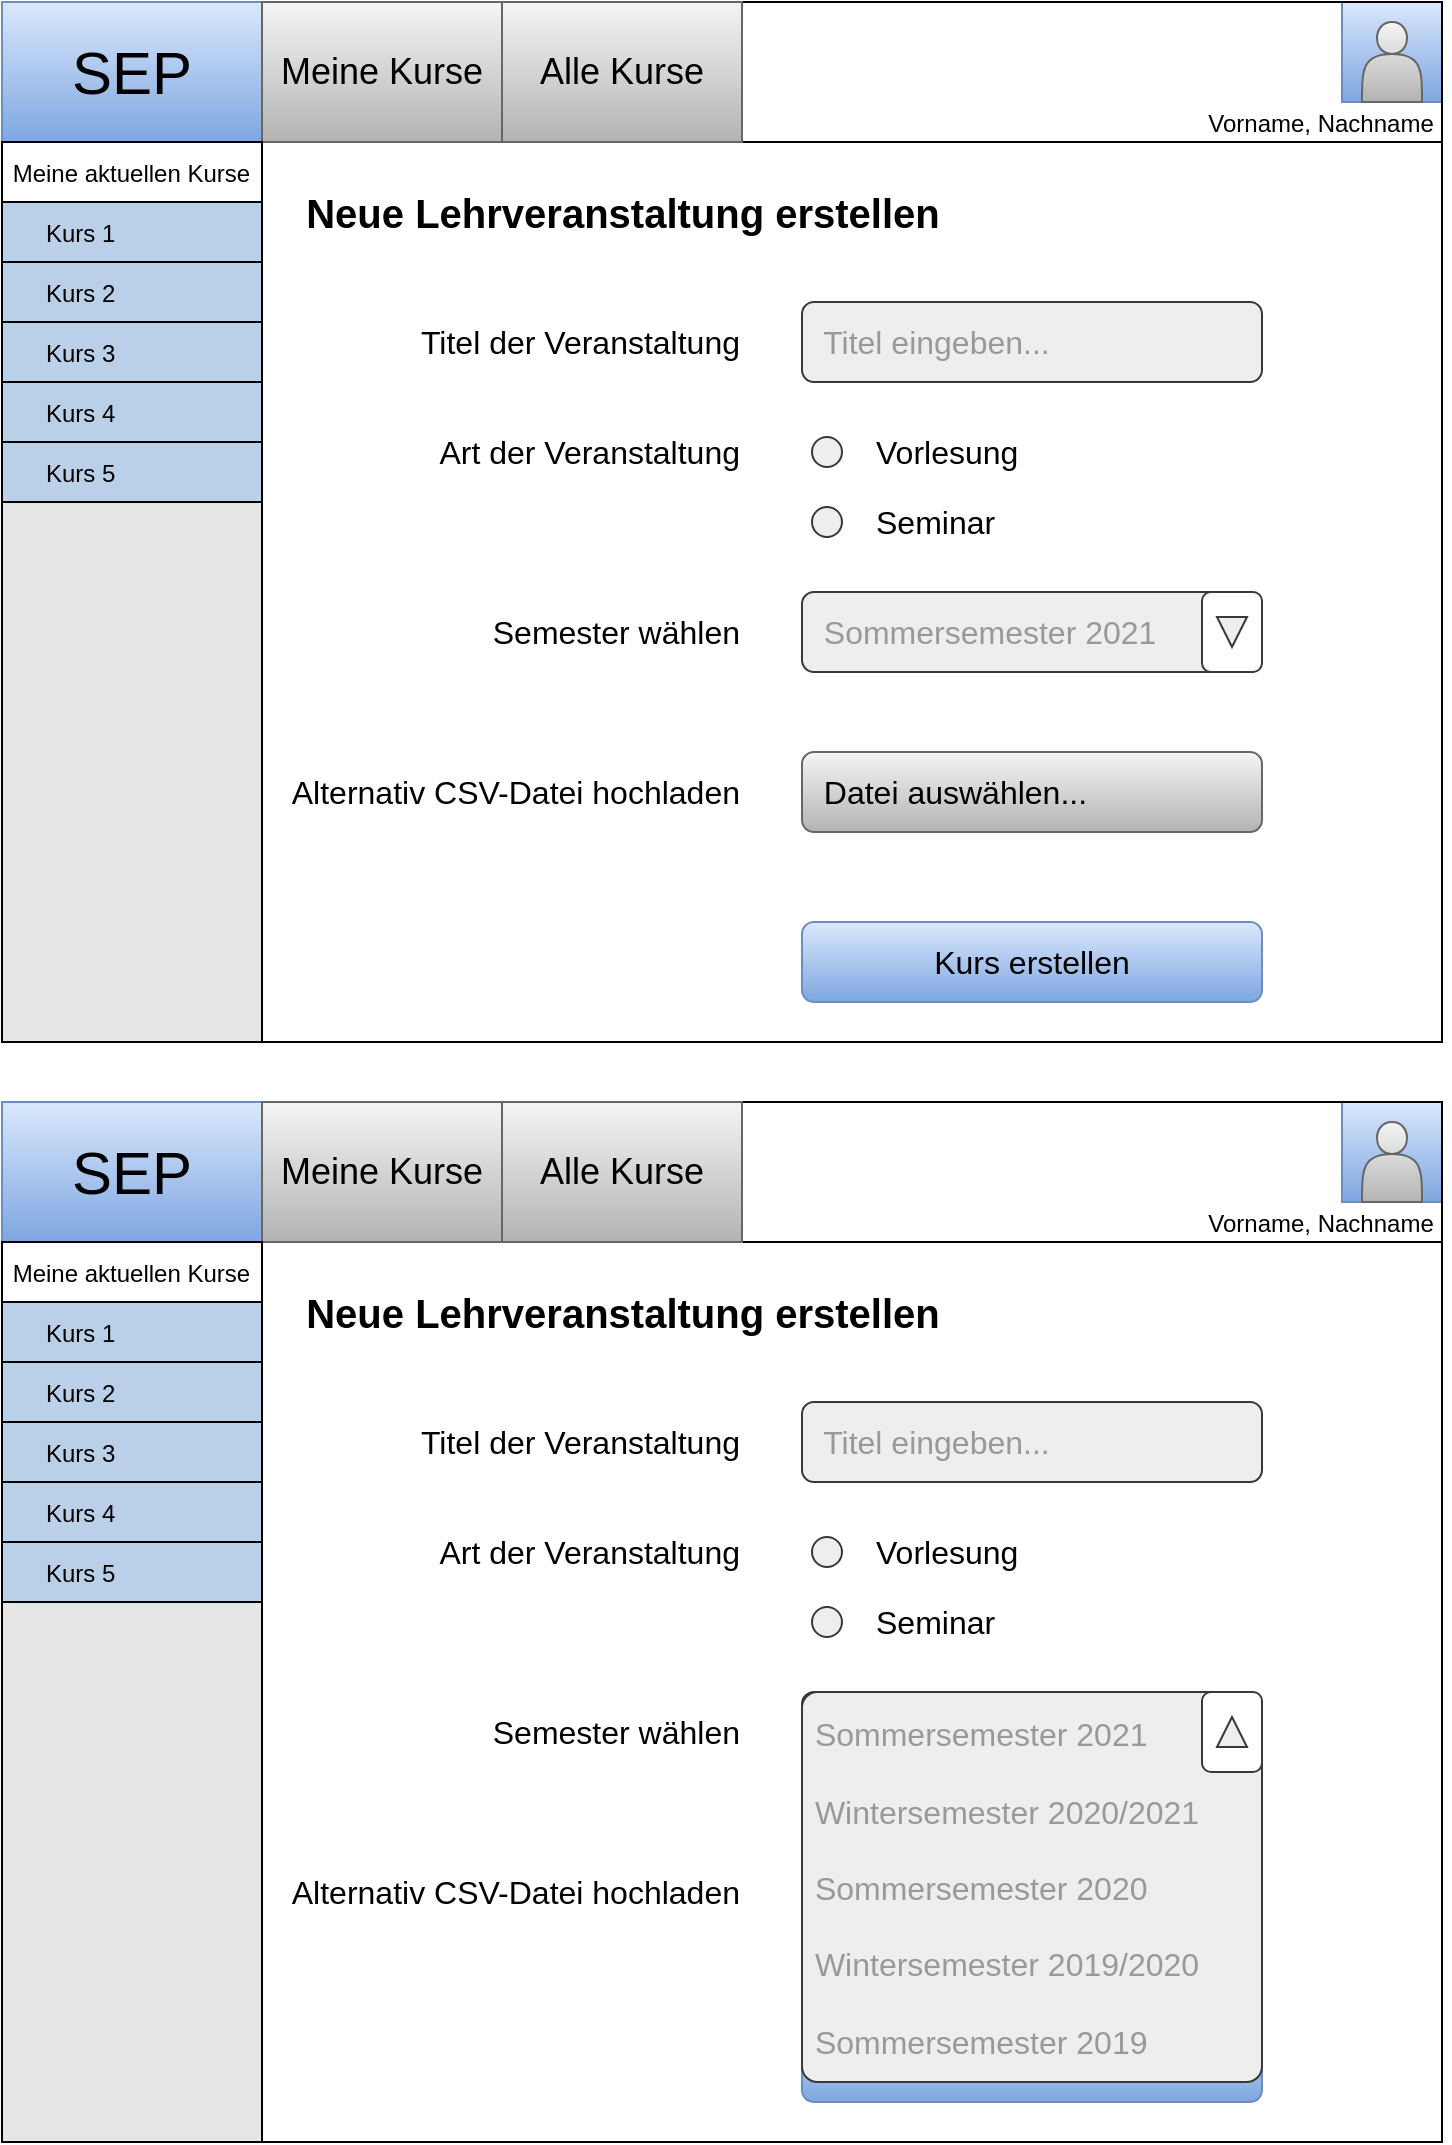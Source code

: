 <mxfile version="14.5.1" type="device"><diagram id="0f1__4ZjqK37DvefH6T0" name="Seite-1"><mxGraphModel dx="1088" dy="968" grid="1" gridSize="10" guides="1" tooltips="1" connect="1" arrows="1" fold="1" page="1" pageScale="1" pageWidth="827" pageHeight="1169" math="0" shadow="0"><root><mxCell id="0"/><mxCell id="1" parent="0"/><mxCell id="93vOa4ZxpsT-VUbInyzU-2" value="Kurs erstellen" style="rounded=1;whiteSpace=wrap;html=1;labelBackgroundColor=none;fillColor=#dae8fc;fontFamily=Helvetica;fontSize=16;align=center;strokeColor=#6c8ebf;gradientColor=#7ea6e0;" vertex="1" parent="1"><mxGeometry x="420" y="1020" width="230" height="40" as="geometry"/></mxCell><mxCell id="BvSWgqwvTsa5Hxtcu00I-50" value="&amp;nbsp;Sommersemester 2021" style="rounded=1;whiteSpace=wrap;html=1;labelBackgroundColor=none;fillColor=#eeeeee;fontFamily=Helvetica;fontSize=16;align=left;strokeColor=#36393d;fontColor=#999999;" parent="1" vertex="1"><mxGeometry x="420" y="855" width="230" height="40" as="geometry"/></mxCell><mxCell id="BvSWgqwvTsa5Hxtcu00I-4" value="" style="rounded=0;whiteSpace=wrap;html=1;fillColor=#dae8fc;gradientColor=#7ea6e0;strokeColor=#6c8ebf;" parent="1" vertex="1"><mxGeometry x="690" y="10" width="50" height="50" as="geometry"/></mxCell><mxCell id="BvSWgqwvTsa5Hxtcu00I-1" value="" style="rounded=0;whiteSpace=wrap;html=1;fillColor=none;" parent="1" vertex="1"><mxGeometry x="20" y="10" width="720" height="520" as="geometry"/></mxCell><mxCell id="BvSWgqwvTsa5Hxtcu00I-2" value="" style="rounded=0;whiteSpace=wrap;html=1;fillColor=none;" parent="1" vertex="1"><mxGeometry x="20" y="10" width="720" height="70" as="geometry"/></mxCell><mxCell id="BvSWgqwvTsa5Hxtcu00I-3" value="" style="shape=actor;whiteSpace=wrap;html=1;fillColor=#f5f5f5;strokeColor=#666666;gradientColor=#b3b3b3;" parent="1" vertex="1"><mxGeometry x="700" y="20" width="30" height="40" as="geometry"/></mxCell><mxCell id="BvSWgqwvTsa5Hxtcu00I-5" value="Vorname, Nachname" style="text;html=1;align=center;verticalAlign=middle;resizable=0;points=[];autosize=1;" parent="1" vertex="1"><mxGeometry x="614" y="61" width="130" height="20" as="geometry"/></mxCell><mxCell id="BvSWgqwvTsa5Hxtcu00I-6" value="&lt;font style=&quot;font-size: 30px&quot;&gt;SEP&lt;/font&gt;" style="rounded=0;whiteSpace=wrap;html=1;fillColor=#dae8fc;gradientColor=#7ea6e0;strokeColor=#6c8ebf;" parent="1" vertex="1"><mxGeometry x="20" y="10" width="130" height="70" as="geometry"/></mxCell><mxCell id="BvSWgqwvTsa5Hxtcu00I-7" value="&lt;font style=&quot;font-size: 18px&quot;&gt;Meine Kurse&lt;/font&gt;" style="rounded=0;whiteSpace=wrap;html=1;fillColor=#f5f5f5;gradientColor=#b3b3b3;strokeColor=#666666;" parent="1" vertex="1"><mxGeometry x="150" y="10" width="120" height="70" as="geometry"/></mxCell><mxCell id="BvSWgqwvTsa5Hxtcu00I-8" value="&lt;font style=&quot;font-size: 18px&quot;&gt;Alle Kurse&lt;/font&gt;" style="rounded=0;whiteSpace=wrap;html=1;fillColor=#f5f5f5;gradientColor=#b3b3b3;strokeColor=#666666;" parent="1" vertex="1"><mxGeometry x="270" y="10" width="120" height="70" as="geometry"/></mxCell><mxCell id="BvSWgqwvTsa5Hxtcu00I-9" value="" style="rounded=0;whiteSpace=wrap;html=1;fillColor=none;" parent="1" vertex="1"><mxGeometry x="20" y="80" width="130" height="450" as="geometry"/></mxCell><mxCell id="BvSWgqwvTsa5Hxtcu00I-11" value="Neue Lehrveranstaltung erstellen" style="text;align=center;verticalAlign=middle;resizable=0;points=[];autosize=1;fontSize=20;fontStyle=1;fontFamily=Helvetica;labelBackgroundColor=none;labelBorderColor=none;html=1;" parent="1" vertex="1"><mxGeometry x="165" y="100" width="330" height="30" as="geometry"/></mxCell><mxCell id="BvSWgqwvTsa5Hxtcu00I-12" value="&lt;font style=&quot;font-size: 16px;&quot;&gt;Titel der Veranstaltung&lt;/font&gt;" style="text;html=1;align=right;verticalAlign=middle;resizable=0;points=[];autosize=1;fontSize=16;fontFamily=Helvetica;fontColor=#000000;" parent="1" vertex="1"><mxGeometry x="220" y="170" width="170" height="20" as="geometry"/></mxCell><mxCell id="BvSWgqwvTsa5Hxtcu00I-13" value="&lt;font style=&quot;font-size: 16px;&quot;&gt;&amp;nbsp; Titel eingeben...&lt;/font&gt;" style="rounded=1;whiteSpace=wrap;html=1;labelBackgroundColor=none;fillColor=#eeeeee;fontFamily=Helvetica;fontSize=16;align=left;strokeColor=#36393d;fontColor=#999999;" parent="1" vertex="1"><mxGeometry x="420" y="160" width="230" height="40" as="geometry"/></mxCell><mxCell id="BvSWgqwvTsa5Hxtcu00I-14" value="Art der Veranstaltung" style="text;html=1;align=right;verticalAlign=middle;resizable=0;points=[];autosize=1;fontSize=16;fontFamily=Helvetica;" parent="1" vertex="1"><mxGeometry x="220" y="225" width="170" height="20" as="geometry"/></mxCell><mxCell id="BvSWgqwvTsa5Hxtcu00I-15" value="" style="ellipse;whiteSpace=wrap;html=1;aspect=fixed;labelBackgroundColor=none;fillColor=#eeeeee;fontFamily=Helvetica;fontSize=20;strokeColor=#36393d;" parent="1" vertex="1"><mxGeometry x="425" y="227.5" width="15" height="15" as="geometry"/></mxCell><mxCell id="BvSWgqwvTsa5Hxtcu00I-16" value="Vorlesung" style="text;html=1;align=left;verticalAlign=middle;resizable=0;points=[];autosize=1;fontSize=16;fontFamily=Helvetica;" parent="1" vertex="1"><mxGeometry x="455" y="225" width="90" height="20" as="geometry"/></mxCell><mxCell id="BvSWgqwvTsa5Hxtcu00I-18" value="Seminar" style="text;html=1;align=left;verticalAlign=middle;resizable=0;points=[];autosize=1;fontSize=16;fontFamily=Helvetica;" parent="1" vertex="1"><mxGeometry x="455" y="260" width="70" height="20" as="geometry"/></mxCell><mxCell id="BvSWgqwvTsa5Hxtcu00I-19" value="Semester wählen" style="text;html=1;align=right;verticalAlign=middle;resizable=0;points=[];autosize=1;fontSize=16;fontFamily=Helvetica;" parent="1" vertex="1"><mxGeometry x="250" y="315" width="140" height="20" as="geometry"/></mxCell><mxCell id="BvSWgqwvTsa5Hxtcu00I-20" value="&lt;font style=&quot;font-size: 16px;&quot;&gt;&amp;nbsp; Sommersemester 2021&lt;/font&gt;" style="rounded=1;whiteSpace=wrap;html=1;labelBackgroundColor=none;fillColor=#eeeeee;fontFamily=Helvetica;fontSize=16;align=left;strokeColor=#36393d;fontColor=#999999;" parent="1" vertex="1"><mxGeometry x="420" y="305" width="230" height="40" as="geometry"/></mxCell><mxCell id="BvSWgqwvTsa5Hxtcu00I-21" value="" style="rounded=1;whiteSpace=wrap;html=1;labelBackgroundColor=none;fontFamily=Helvetica;fontSize=20;strokeColor=#36393D;" parent="1" vertex="1"><mxGeometry x="620" y="305" width="30" height="40" as="geometry"/></mxCell><mxCell id="BvSWgqwvTsa5Hxtcu00I-22" value="" style="triangle;whiteSpace=wrap;html=1;labelBackgroundColor=none;fillColor=#eeeeee;fontFamily=Helvetica;fontSize=20;direction=south;strokeColor=#36393d;" parent="1" vertex="1"><mxGeometry x="627.5" y="317.5" width="15" height="15" as="geometry"/></mxCell><mxCell id="BvSWgqwvTsa5Hxtcu00I-23" value="Alternativ CSV-Datei hochladen" style="text;html=1;align=right;verticalAlign=middle;resizable=0;points=[];autosize=1;fontSize=16;fontFamily=Helvetica;" parent="1" vertex="1"><mxGeometry x="150" y="395" width="240" height="20" as="geometry"/></mxCell><mxCell id="BvSWgqwvTsa5Hxtcu00I-24" value="" style="ellipse;whiteSpace=wrap;html=1;aspect=fixed;labelBackgroundColor=none;fillColor=#eeeeee;fontFamily=Helvetica;fontSize=20;strokeColor=#36393d;" parent="1" vertex="1"><mxGeometry x="425" y="262.5" width="15" height="15" as="geometry"/></mxCell><mxCell id="BvSWgqwvTsa5Hxtcu00I-25" value="&lt;font style=&quot;font-size: 16px&quot;&gt;&amp;nbsp; Datei auswählen...&lt;/font&gt;" style="rounded=1;whiteSpace=wrap;html=1;labelBackgroundColor=none;fillColor=#f5f5f5;fontFamily=Helvetica;fontSize=16;align=left;strokeColor=#666666;gradientColor=#b3b3b3;" parent="1" vertex="1"><mxGeometry x="420" y="385" width="230" height="40" as="geometry"/></mxCell><mxCell id="BvSWgqwvTsa5Hxtcu00I-26" value="" style="rounded=0;whiteSpace=wrap;html=1;fillColor=#dae8fc;gradientColor=#7ea6e0;strokeColor=#6c8ebf;" parent="1" vertex="1"><mxGeometry x="690" y="560" width="50" height="50" as="geometry"/></mxCell><mxCell id="BvSWgqwvTsa5Hxtcu00I-27" value="" style="rounded=0;whiteSpace=wrap;html=1;fillColor=none;" parent="1" vertex="1"><mxGeometry x="20" y="560" width="720" height="520" as="geometry"/></mxCell><mxCell id="BvSWgqwvTsa5Hxtcu00I-28" value="" style="rounded=0;whiteSpace=wrap;html=1;fillColor=none;" parent="1" vertex="1"><mxGeometry x="20" y="560" width="720" height="70" as="geometry"/></mxCell><mxCell id="BvSWgqwvTsa5Hxtcu00I-29" value="" style="shape=actor;whiteSpace=wrap;html=1;fillColor=#f5f5f5;strokeColor=#666666;gradientColor=#b3b3b3;" parent="1" vertex="1"><mxGeometry x="700" y="570" width="30" height="40" as="geometry"/></mxCell><mxCell id="BvSWgqwvTsa5Hxtcu00I-30" value="Vorname, Nachname" style="text;html=1;align=center;verticalAlign=middle;resizable=0;points=[];autosize=1;" parent="1" vertex="1"><mxGeometry x="614" y="611" width="130" height="20" as="geometry"/></mxCell><mxCell id="BvSWgqwvTsa5Hxtcu00I-31" value="&lt;font style=&quot;font-size: 30px&quot;&gt;SEP&lt;/font&gt;" style="rounded=0;whiteSpace=wrap;html=1;fillColor=#dae8fc;gradientColor=#7ea6e0;strokeColor=#6c8ebf;" parent="1" vertex="1"><mxGeometry x="20" y="560" width="130" height="70" as="geometry"/></mxCell><mxCell id="BvSWgqwvTsa5Hxtcu00I-32" value="&lt;font style=&quot;font-size: 18px&quot;&gt;Meine Kurse&lt;/font&gt;" style="rounded=0;whiteSpace=wrap;html=1;fillColor=#f5f5f5;gradientColor=#b3b3b3;strokeColor=#666666;" parent="1" vertex="1"><mxGeometry x="150" y="560" width="120" height="70" as="geometry"/></mxCell><mxCell id="BvSWgqwvTsa5Hxtcu00I-33" value="&lt;font style=&quot;font-size: 18px&quot;&gt;Alle Kurse&lt;/font&gt;" style="rounded=0;whiteSpace=wrap;html=1;fillColor=#f5f5f5;gradientColor=#b3b3b3;strokeColor=#666666;" parent="1" vertex="1"><mxGeometry x="270" y="560" width="120" height="70" as="geometry"/></mxCell><mxCell id="BvSWgqwvTsa5Hxtcu00I-34" value="" style="rounded=0;whiteSpace=wrap;html=1;fillColor=none;" parent="1" vertex="1"><mxGeometry x="20" y="630" width="130" height="450" as="geometry"/></mxCell><mxCell id="BvSWgqwvTsa5Hxtcu00I-36" value="Neue Lehrveranstaltung erstellen" style="text;align=center;verticalAlign=middle;resizable=0;points=[];autosize=1;fontSize=20;fontStyle=1;fontFamily=Helvetica;labelBackgroundColor=none;labelBorderColor=none;html=1;" parent="1" vertex="1"><mxGeometry x="165" y="650" width="330" height="30" as="geometry"/></mxCell><mxCell id="BvSWgqwvTsa5Hxtcu00I-37" value="&lt;font style=&quot;font-size: 16px;&quot;&gt;Titel der Veranstaltung&lt;/font&gt;" style="text;html=1;align=right;verticalAlign=middle;resizable=0;points=[];autosize=1;fontSize=16;fontFamily=Helvetica;fontColor=#000000;" parent="1" vertex="1"><mxGeometry x="220" y="720" width="170" height="20" as="geometry"/></mxCell><mxCell id="BvSWgqwvTsa5Hxtcu00I-38" value="&lt;font style=&quot;font-size: 16px;&quot;&gt;&amp;nbsp; Titel eingeben...&lt;/font&gt;" style="rounded=1;whiteSpace=wrap;html=1;labelBackgroundColor=none;fillColor=#eeeeee;fontFamily=Helvetica;fontSize=16;align=left;strokeColor=#36393d;fontColor=#999999;" parent="1" vertex="1"><mxGeometry x="420" y="710" width="230" height="40" as="geometry"/></mxCell><mxCell id="BvSWgqwvTsa5Hxtcu00I-39" value="Art der Veranstaltung" style="text;html=1;align=right;verticalAlign=middle;resizable=0;points=[];autosize=1;fontSize=16;fontFamily=Helvetica;" parent="1" vertex="1"><mxGeometry x="220" y="775" width="170" height="20" as="geometry"/></mxCell><mxCell id="BvSWgqwvTsa5Hxtcu00I-40" value="" style="ellipse;whiteSpace=wrap;html=1;aspect=fixed;labelBackgroundColor=none;fillColor=#eeeeee;fontFamily=Helvetica;fontSize=20;strokeColor=#36393d;" parent="1" vertex="1"><mxGeometry x="425" y="777.5" width="15" height="15" as="geometry"/></mxCell><mxCell id="BvSWgqwvTsa5Hxtcu00I-41" value="Vorlesung" style="text;html=1;align=left;verticalAlign=middle;resizable=0;points=[];autosize=1;fontSize=16;fontFamily=Helvetica;" parent="1" vertex="1"><mxGeometry x="455" y="775" width="90" height="20" as="geometry"/></mxCell><mxCell id="BvSWgqwvTsa5Hxtcu00I-42" value="Seminar" style="text;html=1;align=left;verticalAlign=middle;resizable=0;points=[];autosize=1;fontSize=16;fontFamily=Helvetica;" parent="1" vertex="1"><mxGeometry x="455" y="810" width="70" height="20" as="geometry"/></mxCell><mxCell id="BvSWgqwvTsa5Hxtcu00I-43" value="Semester wählen" style="text;html=1;align=right;verticalAlign=middle;resizable=0;points=[];autosize=1;fontSize=16;fontFamily=Helvetica;" parent="1" vertex="1"><mxGeometry x="250" y="865" width="140" height="20" as="geometry"/></mxCell><mxCell id="BvSWgqwvTsa5Hxtcu00I-44" value="&lt;font style=&quot;font-size: 16px&quot;&gt;&amp;nbsp;Sommersemester 2021&lt;br&gt;&amp;nbsp;&amp;nbsp;&lt;br&gt;&amp;nbsp;Wintersemester 2020/2021&lt;br&gt;&lt;br&gt;&amp;nbsp;Sommersemester 2020&lt;br&gt;&lt;br&gt;&amp;nbsp;Wintersemester 2019/2020&lt;br&gt;&lt;br&gt;&amp;nbsp;Sommersemester 2019&lt;br&gt;&lt;/font&gt;" style="rounded=1;whiteSpace=wrap;html=1;labelBackgroundColor=none;fillColor=#eeeeee;fontFamily=Helvetica;fontSize=16;align=left;strokeColor=#36393d;fontColor=#999999;arcSize=4;" parent="1" vertex="1"><mxGeometry x="420" y="855" width="230" height="195" as="geometry"/></mxCell><mxCell id="BvSWgqwvTsa5Hxtcu00I-45" value="" style="rounded=1;whiteSpace=wrap;html=1;labelBackgroundColor=none;fontFamily=Helvetica;fontSize=20;strokeColor=#36393D;" parent="1" vertex="1"><mxGeometry x="620" y="855" width="30" height="40" as="geometry"/></mxCell><mxCell id="BvSWgqwvTsa5Hxtcu00I-46" value="" style="triangle;whiteSpace=wrap;html=1;labelBackgroundColor=none;fillColor=#eeeeee;fontFamily=Helvetica;fontSize=20;direction=north;strokeColor=#36393d;" parent="1" vertex="1"><mxGeometry x="627.5" y="867.5" width="15" height="15" as="geometry"/></mxCell><mxCell id="BvSWgqwvTsa5Hxtcu00I-47" value="Alternativ CSV-Datei hochladen" style="text;html=1;align=right;verticalAlign=middle;resizable=0;points=[];autosize=1;fontSize=16;fontFamily=Helvetica;" parent="1" vertex="1"><mxGeometry x="150" y="945" width="240" height="20" as="geometry"/></mxCell><mxCell id="BvSWgqwvTsa5Hxtcu00I-48" value="" style="ellipse;whiteSpace=wrap;html=1;aspect=fixed;labelBackgroundColor=none;fillColor=#eeeeee;fontFamily=Helvetica;fontSize=20;strokeColor=#36393d;" parent="1" vertex="1"><mxGeometry x="425" y="812.5" width="15" height="15" as="geometry"/></mxCell><mxCell id="J23HNm2FfHZL6o_K1TWw-1" value="" style="rounded=0;whiteSpace=wrap;html=1;fillColor=#E6E6E6;" parent="1" vertex="1"><mxGeometry x="20" y="80" width="130" height="450" as="geometry"/></mxCell><mxCell id="J23HNm2FfHZL6o_K1TWw-2" value="&lt;font style=&quot;font-size: 12px&quot;&gt;&lt;font color=&quot;#000000&quot; style=&quot;font-size: 12px&quot;&gt;&amp;nbsp;Meine aktuellen Kurse&lt;/font&gt;&lt;/font&gt;" style="rounded=0;whiteSpace=wrap;html=1;labelBackgroundColor=none;fontFamily=Helvetica;fontSize=14;fontColor=#666666;align=left;" parent="1" vertex="1"><mxGeometry x="20" y="80" width="130" height="30" as="geometry"/></mxCell><mxCell id="J23HNm2FfHZL6o_K1TWw-4" value="&lt;font style=&quot;font-size: 12px&quot;&gt;&lt;font color=&quot;#000000&quot; style=&quot;font-size: 12px&quot;&gt;&amp;nbsp; &amp;nbsp; &amp;nbsp; Kurs 2&lt;/font&gt;&lt;/font&gt;" style="rounded=0;whiteSpace=wrap;html=1;labelBackgroundColor=none;fontFamily=Helvetica;fontSize=14;fontColor=#666666;align=left;fillColor=#BAD0E8;" parent="1" vertex="1"><mxGeometry x="20" y="140" width="130" height="30" as="geometry"/></mxCell><mxCell id="J23HNm2FfHZL6o_K1TWw-5" value="&lt;font style=&quot;font-size: 12px&quot;&gt;&lt;font color=&quot;#000000&quot; style=&quot;font-size: 12px&quot;&gt;&amp;nbsp; &amp;nbsp; &amp;nbsp; Kurs 3&lt;/font&gt;&lt;/font&gt;&lt;span style=&quot;color: rgba(0 , 0 , 0 , 0) ; font-family: monospace ; font-size: 0px&quot;&gt;%3CmxGraphModel%3E%3Croot%3E%3CmxCell%20id%3D%220%22%2F%3E%3CmxCell%20id%3D%221%22%20parent%3D%220%22%2F%3E%3CmxCell%20id%3D%222%22%20value%3D%22%26lt%3Bfont%20style%3D%26quot%3Bfont-size%3A%2012px%26quot%3B%26gt%3B%26lt%3Bfont%20color%3D%26quot%3B%23000000%26quot%3B%20style%3D%26quot%3Bfont-size%3A%2012px%26quot%3B%26gt%3B%26amp%3Bnbsp%3B%20%26amp%3Bnbsp%3B%20%26amp%3Bnbsp%3B%20Kurs%202%26lt%3B%2Ffont%26gt%3B%26lt%3B%2Ffont%26gt%3B%22%20style%3D%22rounded%3D0%3BwhiteSpace%3Dwrap%3Bhtml%3D1%3BlabelBackgroundColor%3Dnone%3BfillColor%3Dnone%3BfontFamily%3DHelvetica%3BfontSize%3D14%3BfontColor%3D%23666666%3Balign%3Dleft%3B%22%20vertex%3D%221%22%20parent%3D%221%22%3E%3CmxGeometry%20x%3D%2220%22%20y%3D%22300%22%20width%3D%22130%22%20height%3D%2230%22%20as%3D%22geometry%22%2F%3E%3C%2FmxCell%3E%3C%2Froot%3E%3C%2FmxGraphModel%3E&lt;/span&gt;" style="rounded=0;whiteSpace=wrap;html=1;labelBackgroundColor=none;fontFamily=Helvetica;fontSize=14;fontColor=#666666;align=left;fillColor=#BAD0E8;" parent="1" vertex="1"><mxGeometry x="20" y="170" width="130" height="30" as="geometry"/></mxCell><mxCell id="J23HNm2FfHZL6o_K1TWw-6" value="&lt;font style=&quot;font-size: 12px&quot;&gt;&lt;font color=&quot;#000000&quot; style=&quot;font-size: 12px&quot;&gt;&amp;nbsp; &amp;nbsp; &amp;nbsp; Kurs 4&lt;/font&gt;&lt;/font&gt;&lt;span style=&quot;color: rgba(0 , 0 , 0 , 0) ; font-family: monospace ; font-size: 0px&quot;&gt;%3CmxGraphModel%3E%3Croot%3E%3CmxCell%20id%3D%220%22%2F%3E%3CmxCell%20id%3D%221%22%20parent%3D%220%22%2F%3E%3CmxCell%20id%3D%222%22%20value%3D%22%26lt%3Bfont%20style%3D%26quot%3Bfont-size%3A%2012px%26quot%3B%26gt%3B%26lt%3Bfont%20color%3D%26quot%3B%23000000%26quot%3B%20style%3D%26quot%3Bfont-size%3A%2012px%26quot%3B%26gt%3B%26amp%3Bnbsp%3B%20%26amp%3Bnbsp%3B%20%26amp%3Bnbsp%3B%20Kurs%202%26lt%3B%2Ffont%26gt%3B%26lt%3B%2Ffont%26gt%3B%22%20style%3D%22rounded%3D0%3BwhiteSpace%3Dwrap%3Bhtml%3D1%3BlabelBackgroundColor%3Dnone%3BfillColor%3Dnone%3BfontFamily%3DHelvetica%3BfontSize%3D14%3BfontColor%3D%23666666%3Balign%3Dleft%3B%22%20vertex%3D%221%22%20parent%3D%221%22%3E%3CmxGeometry%20x%3D%2220%22%20y%3D%22300%22%20width%3D%22130%22%20height%3D%2230%22%20as%3D%22geometry%22%2F%3E%3C%2FmxCell%3E%3C%2Froot%3E%3C%2FmxGraphModel%34&lt;/span&gt;" style="rounded=0;whiteSpace=wrap;html=1;labelBackgroundColor=none;fontFamily=Helvetica;fontSize=14;fontColor=#666666;align=left;fillColor=#BAD0E8;" parent="1" vertex="1"><mxGeometry x="20" y="200" width="130" height="30" as="geometry"/></mxCell><mxCell id="J23HNm2FfHZL6o_K1TWw-7" value="&lt;font style=&quot;font-size: 12px&quot;&gt;&lt;font color=&quot;#000000&quot; style=&quot;font-size: 12px&quot;&gt;&amp;nbsp; &amp;nbsp; &amp;nbsp; Kurs 5&lt;/font&gt;&lt;/font&gt;&lt;span style=&quot;color: rgba(0 , 0 , 0 , 0) ; font-family: monospace ; font-size: 0px&quot;&gt;%3CmxGraphModel%3E%3Croot%3E%3CmxCell%20id%3D%220%22%2F%3E%3CmxCell%20id%3D%221%22%20parent%3D%220%22%2F%3E%3CmxCell%20id%3D%222%22%20value%3D%22%26lt%3Bfont%20style%3D%26quot%3Bfont-size%3A%2012px%26quot%3B%26gt%3B%26lt%3Bfont%20color%3D%26quot%3B%23000000%26quot%3B%20style%3D%26quot%3Bfont-size%3A%2012px%26quot%3B%26gt%3B%26amp%3Bnbsp%3B%20%26amp%3Bnbsp%3B%20%26amp%3Bnbsp%3B%20Kurs%202%26lt%3B%2Ffont%26gt%3B%26lt%3B%2Ffont%26gt%3B%22%20style%3D%22rounded%3D0%3BwhiteSpace%3Dwrap%3Bhtml%3D1%3BlabelBackgroundColor%3Dnone%3BfillColor%3Dnone%3BfontFamily%3DHelvetica%3BfontSize%3D14%3BfontColor%3D%23666666%3Balign%3Dleft%3B%22%20vertex%3D%221%22%20parent%3D%221%22%3E%3CmxGeometry%20x%3D%2220%22%20y%3D%22300%22%20width%3D%22130%22%20height%3D%2230%22%20as%3D%22geometry%22%2F%3E%3C%2FmxCell%3E%3C%2Froot%3E%3C%2FmxGraphModel%34&lt;/span&gt;" style="rounded=0;whiteSpace=wrap;html=1;labelBackgroundColor=none;fontFamily=Helvetica;fontSize=14;fontColor=#666666;align=left;fillColor=#BAD0E8;" parent="1" vertex="1"><mxGeometry x="20" y="230" width="130" height="30" as="geometry"/></mxCell><mxCell id="J23HNm2FfHZL6o_K1TWw-8" value="" style="rounded=0;whiteSpace=wrap;html=1;fillColor=#E6E6E6;" parent="1" vertex="1"><mxGeometry x="20" y="630" width="130" height="450" as="geometry"/></mxCell><mxCell id="J23HNm2FfHZL6o_K1TWw-9" value="&lt;font style=&quot;font-size: 12px&quot;&gt;&lt;font color=&quot;#000000&quot; style=&quot;font-size: 12px&quot;&gt;&amp;nbsp;Meine aktuellen Kurse&lt;/font&gt;&lt;/font&gt;" style="rounded=0;whiteSpace=wrap;html=1;labelBackgroundColor=none;fontFamily=Helvetica;fontSize=14;fontColor=#666666;align=left;" parent="1" vertex="1"><mxGeometry x="20" y="630" width="130" height="30" as="geometry"/></mxCell><mxCell id="J23HNm2FfHZL6o_K1TWw-11" value="&lt;font style=&quot;font-size: 12px&quot;&gt;&lt;font color=&quot;#000000&quot; style=&quot;font-size: 12px&quot;&gt;&amp;nbsp; &amp;nbsp; &amp;nbsp; Kurs 2&lt;/font&gt;&lt;/font&gt;" style="rounded=0;whiteSpace=wrap;html=1;labelBackgroundColor=none;fontFamily=Helvetica;fontSize=14;fontColor=#666666;align=left;fillColor=#BAD0E8;" parent="1" vertex="1"><mxGeometry x="20" y="690" width="130" height="30" as="geometry"/></mxCell><mxCell id="J23HNm2FfHZL6o_K1TWw-12" value="&lt;font style=&quot;font-size: 12px&quot;&gt;&lt;font color=&quot;#000000&quot; style=&quot;font-size: 12px&quot;&gt;&amp;nbsp; &amp;nbsp; &amp;nbsp; Kurs 3&lt;/font&gt;&lt;/font&gt;&lt;span style=&quot;color: rgba(0 , 0 , 0 , 0) ; font-family: monospace ; font-size: 0px&quot;&gt;%3CmxGraphModel%3E%3Croot%3E%3CmxCell%20id%3D%220%22%2F%3E%3CmxCell%20id%3D%221%22%20parent%3D%220%22%2F%3E%3CmxCell%20id%3D%222%22%20value%3D%22%26lt%3Bfont%20style%3D%26quot%3Bfont-size%3A%2012px%26quot%3B%26gt%3B%26lt%3Bfont%20color%3D%26quot%3B%23000000%26quot%3B%20style%3D%26quot%3Bfont-size%3A%2012px%26quot%3B%26gt%3B%26amp%3Bnbsp%3B%20%26amp%3Bnbsp%3B%20%26amp%3Bnbsp%3B%20Kurs%202%26lt%3B%2Ffont%26gt%3B%26lt%3B%2Ffont%26gt%3B%22%20style%3D%22rounded%3D0%3BwhiteSpace%3Dwrap%3Bhtml%3D1%3BlabelBackgroundColor%3Dnone%3BfillColor%3Dnone%3BfontFamily%3DHelvetica%3BfontSize%3D14%3BfontColor%3D%23666666%3Balign%3Dleft%3B%22%20vertex%3D%221%22%20parent%3D%221%22%3E%3CmxGeometry%20x%3D%2220%22%20y%3D%22300%22%20width%3D%22130%22%20height%3D%2230%22%20as%3D%22geometry%22%2F%3E%3C%2FmxCell%3E%3C%2Froot%3E%3C%2FmxGraphModel%3E&lt;/span&gt;" style="rounded=0;whiteSpace=wrap;html=1;labelBackgroundColor=none;fontFamily=Helvetica;fontSize=14;fontColor=#666666;align=left;fillColor=#BAD0E8;" parent="1" vertex="1"><mxGeometry x="20" y="720" width="130" height="30" as="geometry"/></mxCell><mxCell id="J23HNm2FfHZL6o_K1TWw-13" value="&lt;font style=&quot;font-size: 12px&quot;&gt;&lt;font color=&quot;#000000&quot; style=&quot;font-size: 12px&quot;&gt;&amp;nbsp; &amp;nbsp; &amp;nbsp; Kurs 4&lt;/font&gt;&lt;/font&gt;&lt;span style=&quot;color: rgba(0 , 0 , 0 , 0) ; font-family: monospace ; font-size: 0px&quot;&gt;%3CmxGraphModel%3E%3Croot%3E%3CmxCell%20id%3D%220%22%2F%3E%3CmxCell%20id%3D%221%22%20parent%3D%220%22%2F%3E%3CmxCell%20id%3D%222%22%20value%3D%22%26lt%3Bfont%20style%3D%26quot%3Bfont-size%3A%2012px%26quot%3B%26gt%3B%26lt%3Bfont%20color%3D%26quot%3B%23000000%26quot%3B%20style%3D%26quot%3Bfont-size%3A%2012px%26quot%3B%26gt%3B%26amp%3Bnbsp%3B%20%26amp%3Bnbsp%3B%20%26amp%3Bnbsp%3B%20Kurs%202%26lt%3B%2Ffont%26gt%3B%26lt%3B%2Ffont%26gt%3B%22%20style%3D%22rounded%3D0%3BwhiteSpace%3Dwrap%3Bhtml%3D1%3BlabelBackgroundColor%3Dnone%3BfillColor%3Dnone%3BfontFamily%3DHelvetica%3BfontSize%3D14%3BfontColor%3D%23666666%3Balign%3Dleft%3B%22%20vertex%3D%221%22%20parent%3D%221%22%3E%3CmxGeometry%20x%3D%2220%22%20y%3D%22300%22%20width%3D%22130%22%20height%3D%2230%22%20as%3D%22geometry%22%2F%3E%3C%2FmxCell%3E%3C%2Froot%3E%3C%2FmxGraphModel%34&lt;/span&gt;" style="rounded=0;whiteSpace=wrap;html=1;labelBackgroundColor=none;fontFamily=Helvetica;fontSize=14;fontColor=#666666;align=left;fillColor=#BAD0E8;" parent="1" vertex="1"><mxGeometry x="20" y="750" width="130" height="30" as="geometry"/></mxCell><mxCell id="J23HNm2FfHZL6o_K1TWw-14" value="&lt;font style=&quot;font-size: 12px&quot;&gt;&lt;font color=&quot;#000000&quot; style=&quot;font-size: 12px&quot;&gt;&amp;nbsp; &amp;nbsp; &amp;nbsp; Kurs 5&lt;/font&gt;&lt;/font&gt;&lt;span style=&quot;color: rgba(0 , 0 , 0 , 0) ; font-family: monospace ; font-size: 0px&quot;&gt;%3CmxGraphModel%3E%3Croot%3E%3CmxCell%20id%3D%220%22%2F%3E%3CmxCell%20id%3D%221%22%20parent%3D%220%22%2F%3E%3CmxCell%20id%3D%222%22%20value%3D%22%26lt%3Bfont%20style%3D%26quot%3Bfont-size%3A%2012px%26quot%3B%26gt%3B%26lt%3Bfont%20color%3D%26quot%3B%23000000%26quot%3B%20style%3D%26quot%3Bfont-size%3A%2012px%26quot%3B%26gt%3B%26amp%3Bnbsp%3B%20%26amp%3Bnbsp%3B%20%26amp%3Bnbsp%3B%20Kurs%202%26lt%3B%2Ffont%26gt%3B%26lt%3B%2Ffont%26gt%3B%22%20style%3D%22rounded%3D0%3BwhiteSpace%3Dwrap%3Bhtml%3D1%3BlabelBackgroundColor%3Dnone%3BfillColor%3Dnone%3BfontFamily%3DHelvetica%3BfontSize%3D14%3BfontColor%3D%23666666%3Balign%3Dleft%3B%22%20vertex%3D%221%22%20parent%3D%221%22%3E%3CmxGeometry%20x%3D%2220%22%20y%3D%22300%22%20width%3D%22130%22%20height%3D%2230%22%20as%3D%22geometry%22%2F%3E%3C%2FmxCell%3E%3C%2Froot%3E%3C%2FmxGraphModel%34&lt;/span&gt;" style="rounded=0;whiteSpace=wrap;html=1;labelBackgroundColor=none;fontFamily=Helvetica;fontSize=14;fontColor=#666666;align=left;fillColor=#BAD0E8;" parent="1" vertex="1"><mxGeometry x="20" y="780" width="130" height="30" as="geometry"/></mxCell><mxCell id="J23HNm2FfHZL6o_K1TWw-15" value="&lt;font style=&quot;font-size: 12px&quot;&gt;&lt;font color=&quot;#000000&quot; style=&quot;font-size: 12px&quot;&gt;&amp;nbsp; &amp;nbsp; &amp;nbsp; Kurs 1&lt;/font&gt;&lt;/font&gt;" style="rounded=0;whiteSpace=wrap;html=1;labelBackgroundColor=none;fontFamily=Helvetica;fontSize=14;fontColor=#666666;align=left;fillColor=#BAD0E8;" parent="1" vertex="1"><mxGeometry x="20" y="110" width="130" height="30" as="geometry"/></mxCell><mxCell id="J23HNm2FfHZL6o_K1TWw-16" value="&lt;font style=&quot;font-size: 12px&quot;&gt;&lt;font color=&quot;#000000&quot; style=&quot;font-size: 12px&quot;&gt;&amp;nbsp; &amp;nbsp; &amp;nbsp; Kurs 1&lt;/font&gt;&lt;/font&gt;" style="rounded=0;whiteSpace=wrap;html=1;labelBackgroundColor=none;fontFamily=Helvetica;fontSize=14;fontColor=#666666;align=left;fillColor=#BAD0E8;" parent="1" vertex="1"><mxGeometry x="20" y="660" width="130" height="30" as="geometry"/></mxCell><mxCell id="93vOa4ZxpsT-VUbInyzU-1" value="Kurs erstellen" style="rounded=1;whiteSpace=wrap;html=1;labelBackgroundColor=none;fillColor=#dae8fc;fontFamily=Helvetica;fontSize=16;align=center;strokeColor=#6c8ebf;gradientColor=#7ea6e0;" vertex="1" parent="1"><mxGeometry x="420" y="470" width="230" height="40" as="geometry"/></mxCell></root></mxGraphModel></diagram></mxfile>